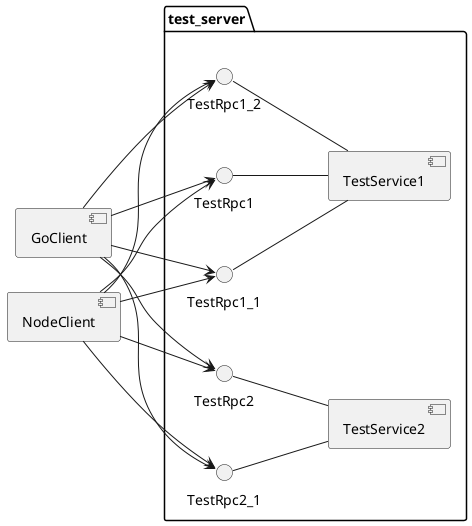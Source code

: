 @startuml connection_design

left to right direction

package test_server {
    TestRpc1 -- [TestService1]
    TestRpc1_1 -- [TestService1]
    TestRpc1_2 -- [TestService1]
    TestRpc2 -- [TestService2]
    TestRpc2_1 -- [TestService2]
}

[GoClient] --> TestRpc1
[GoClient] --> TestRpc1_1
[GoClient] --> TestRpc1_2
[GoClient] --> TestRpc2
[GoClient] --> TestRpc2_1

[NodeClient] --> TestRpc1
[NodeClient] --> TestRpc1_1
[NodeClient] --> TestRpc1_2
[NodeClient] --> TestRpc2
[NodeClient] --> TestRpc2_1

@enduml
